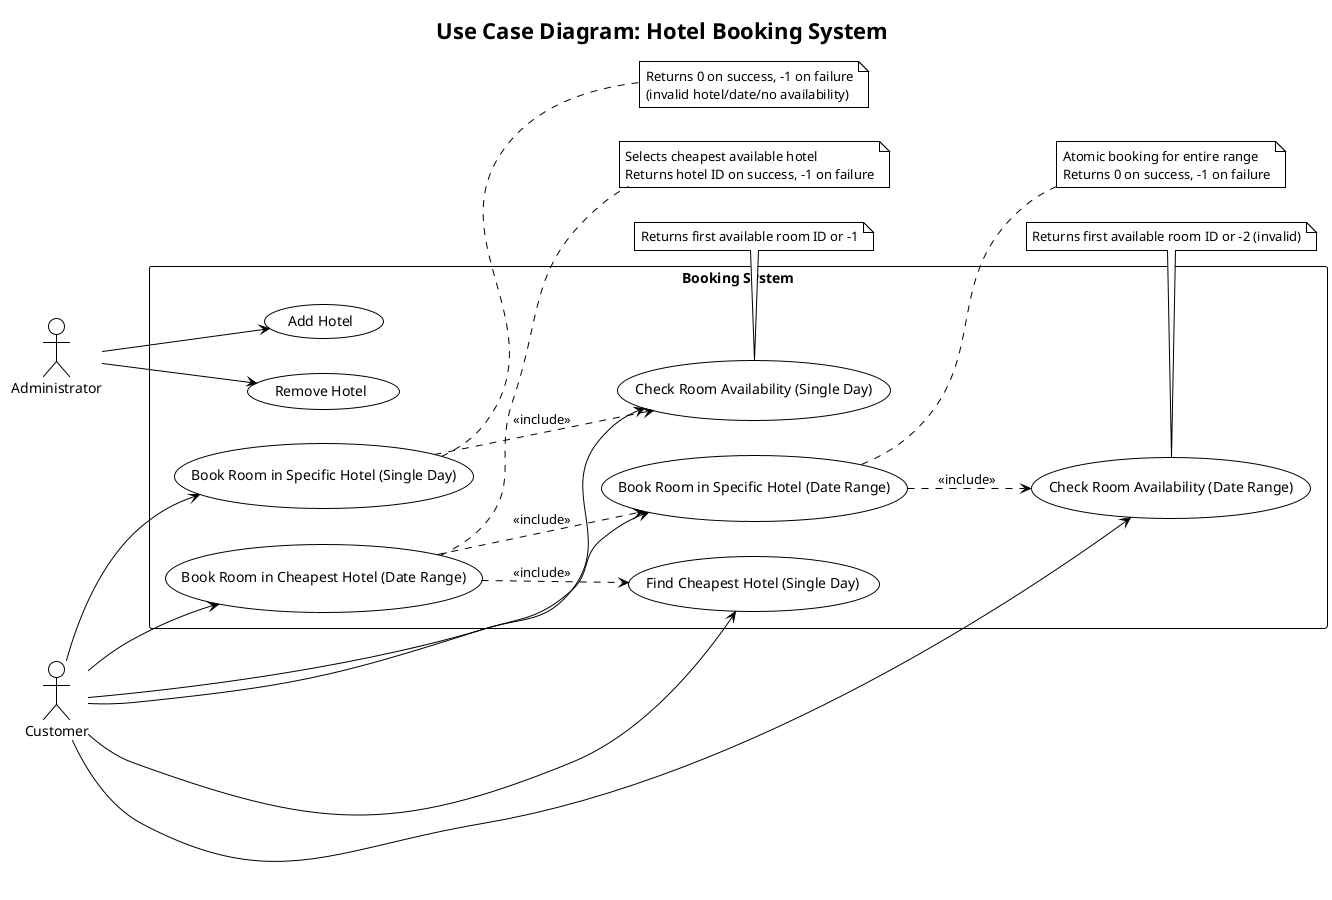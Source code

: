 ' @author EliasDH Team
' @see https://eliasdh.com
' @since 01/01/2025

@startuml HotelBookingSystemUseCase
!theme plain

title Use Case Diagram: Hotel Booking System

left to right direction

actor "Customer" as Customer
actor "Administrator" as Admin

rectangle "Booking System" {
  usecase "Add Hotel" as UC1
  usecase "Remove Hotel" as UC2
  usecase "Find Cheapest Hotel (Single Day)" as UC3
  usecase "Book Room in Specific Hotel (Single Day)" as UC4
  usecase "Book Room in Specific Hotel (Date Range)" as UC5
  usecase "Book Room in Cheapest Hotel (Date Range)" as UC6
  usecase "Check Room Availability (Single Day)" as UC7
  usecase "Check Room Availability (Date Range)" as UC8
}

Admin --> UC1
Admin --> UC2

Customer --> UC3
Customer --> UC4
Customer --> UC5
Customer --> UC6
Customer --> UC7
Customer --> UC8

UC6 ..> UC3 : <<include>>
UC6 ..> UC5 : <<include>>
UC4 ..> UC7 : <<include>>
UC5 ..> UC8 : <<include>>

note right of UC4 : Returns 0 on success, -1 on failure\n(invalid hotel/date/no availability)
note right of UC5 : Atomic booking for entire range\nReturns 0 on success, -1 on failure
note right of UC6 : Selects cheapest available hotel\nReturns hotel ID on success, -1 on failure
note bottom of UC7 : Returns first available room ID or -1
note bottom of UC8 : Returns first available room ID or -2 (invalid)

@enduml